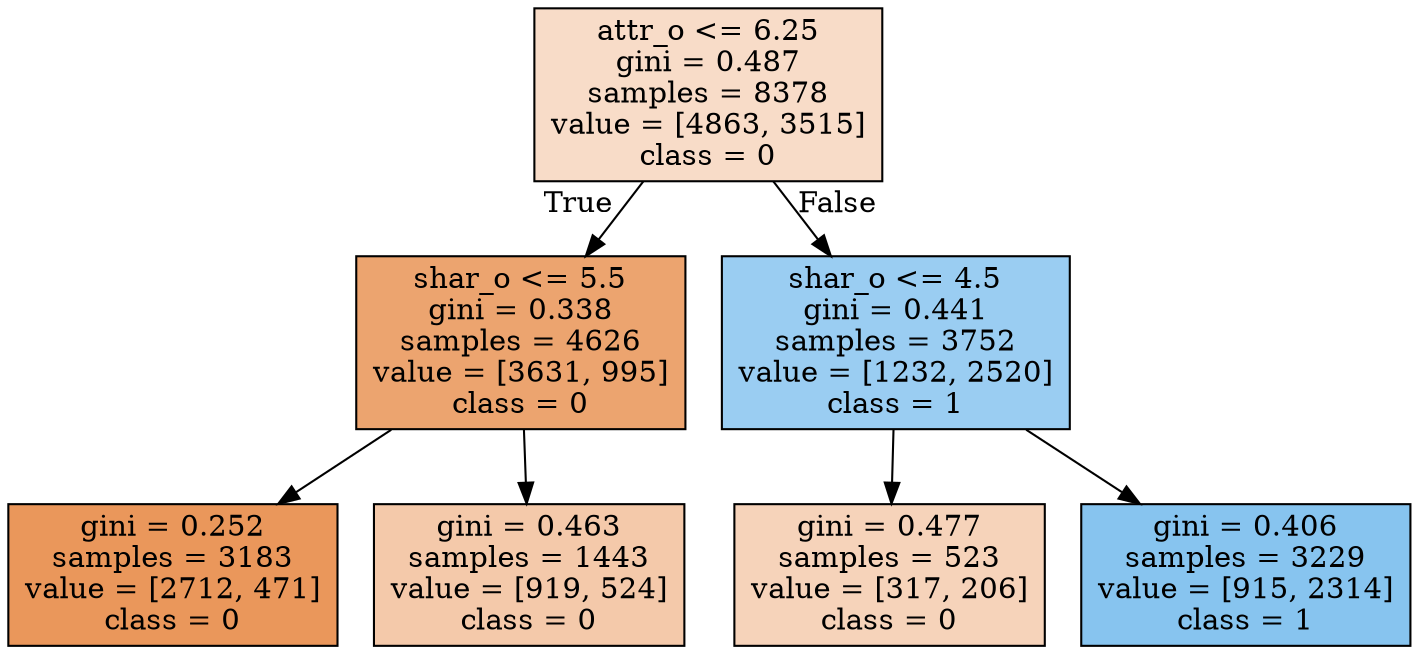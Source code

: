 digraph Tree {
node [shape=box, style="filled", color="black"] ;
0 [label="attr_o <= 6.25\ngini = 0.487\nsamples = 8378\nvalue = [4863, 3515]\nclass = 0", fillcolor="#f8dcc8"] ;
1 [label="shar_o <= 5.5\ngini = 0.338\nsamples = 4626\nvalue = [3631, 995]\nclass = 0", fillcolor="#eca46f"] ;
0 -> 1 [labeldistance=2.5, labelangle=45, headlabel="True"] ;
2 [label="gini = 0.252\nsamples = 3183\nvalue = [2712, 471]\nclass = 0", fillcolor="#ea975b"] ;
1 -> 2 ;
3 [label="gini = 0.463\nsamples = 1443\nvalue = [919, 524]\nclass = 0", fillcolor="#f4c9aa"] ;
1 -> 3 ;
4 [label="shar_o <= 4.5\ngini = 0.441\nsamples = 3752\nvalue = [1232, 2520]\nclass = 1", fillcolor="#9acdf2"] ;
0 -> 4 [labeldistance=2.5, labelangle=-45, headlabel="False"] ;
5 [label="gini = 0.477\nsamples = 523\nvalue = [317, 206]\nclass = 0", fillcolor="#f6d3ba"] ;
4 -> 5 ;
6 [label="gini = 0.406\nsamples = 3229\nvalue = [915, 2314]\nclass = 1", fillcolor="#87c4ef"] ;
4 -> 6 ;
}